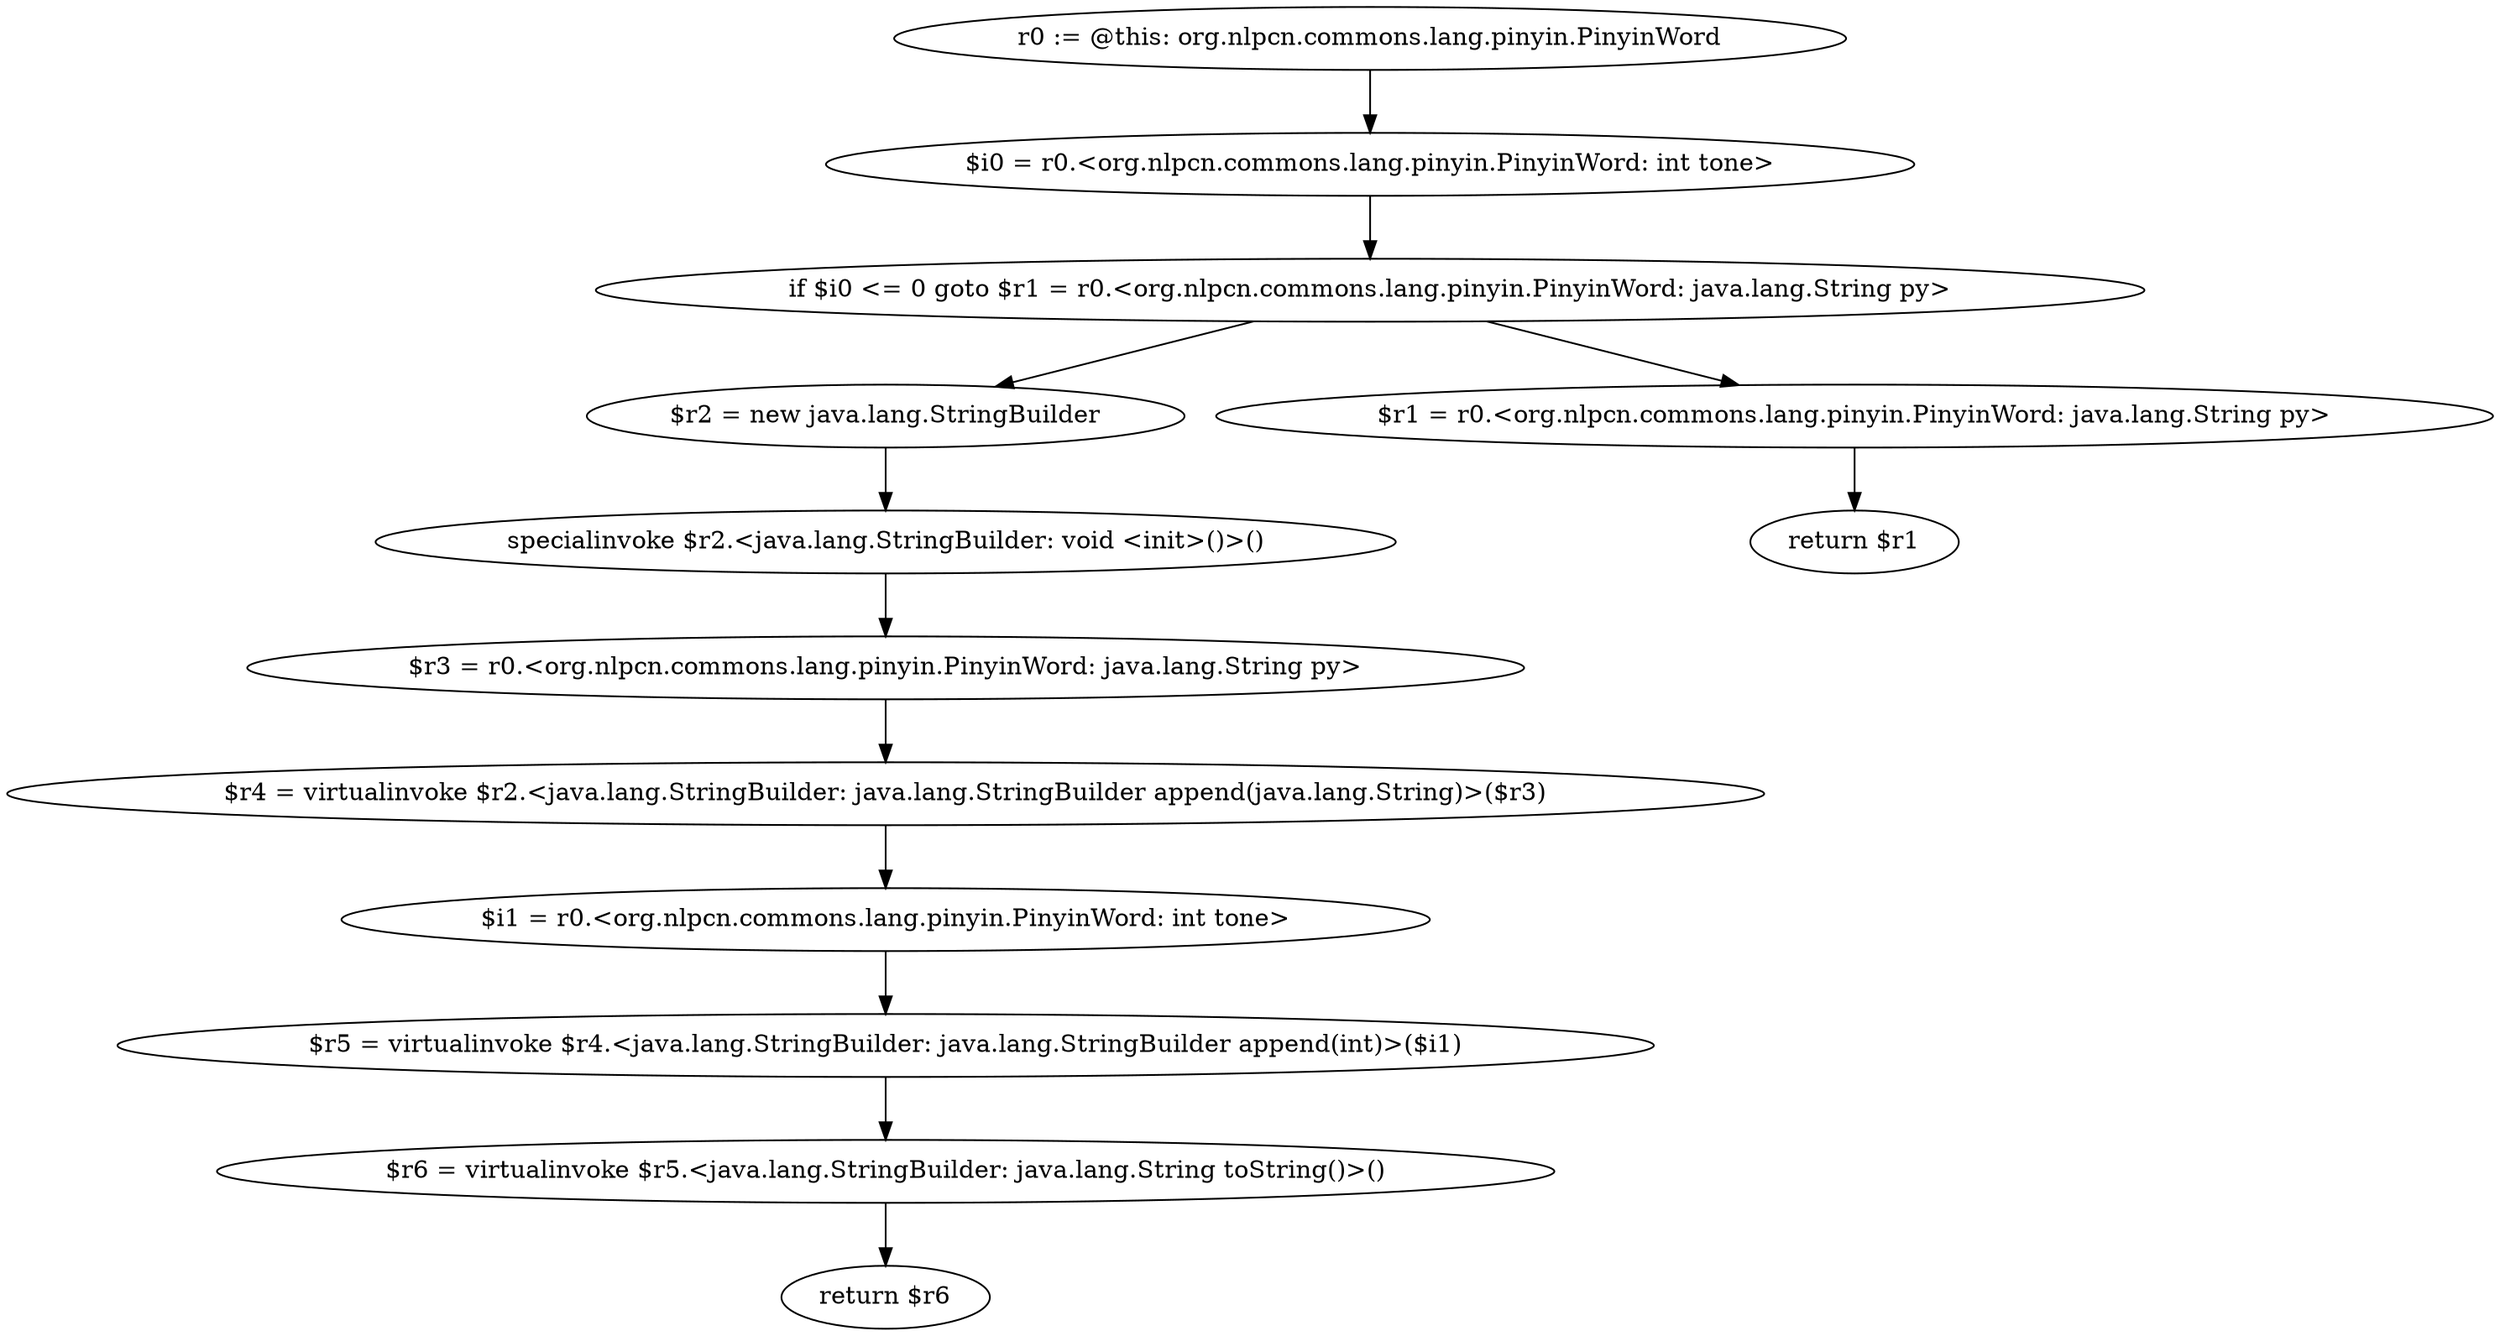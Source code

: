 digraph "unitGraph" {
    "r0 := @this: org.nlpcn.commons.lang.pinyin.PinyinWord"
    "$i0 = r0.<org.nlpcn.commons.lang.pinyin.PinyinWord: int tone>"
    "if $i0 <= 0 goto $r1 = r0.<org.nlpcn.commons.lang.pinyin.PinyinWord: java.lang.String py>"
    "$r2 = new java.lang.StringBuilder"
    "specialinvoke $r2.<java.lang.StringBuilder: void <init>()>()"
    "$r3 = r0.<org.nlpcn.commons.lang.pinyin.PinyinWord: java.lang.String py>"
    "$r4 = virtualinvoke $r2.<java.lang.StringBuilder: java.lang.StringBuilder append(java.lang.String)>($r3)"
    "$i1 = r0.<org.nlpcn.commons.lang.pinyin.PinyinWord: int tone>"
    "$r5 = virtualinvoke $r4.<java.lang.StringBuilder: java.lang.StringBuilder append(int)>($i1)"
    "$r6 = virtualinvoke $r5.<java.lang.StringBuilder: java.lang.String toString()>()"
    "return $r6"
    "$r1 = r0.<org.nlpcn.commons.lang.pinyin.PinyinWord: java.lang.String py>"
    "return $r1"
    "r0 := @this: org.nlpcn.commons.lang.pinyin.PinyinWord"->"$i0 = r0.<org.nlpcn.commons.lang.pinyin.PinyinWord: int tone>";
    "$i0 = r0.<org.nlpcn.commons.lang.pinyin.PinyinWord: int tone>"->"if $i0 <= 0 goto $r1 = r0.<org.nlpcn.commons.lang.pinyin.PinyinWord: java.lang.String py>";
    "if $i0 <= 0 goto $r1 = r0.<org.nlpcn.commons.lang.pinyin.PinyinWord: java.lang.String py>"->"$r2 = new java.lang.StringBuilder";
    "if $i0 <= 0 goto $r1 = r0.<org.nlpcn.commons.lang.pinyin.PinyinWord: java.lang.String py>"->"$r1 = r0.<org.nlpcn.commons.lang.pinyin.PinyinWord: java.lang.String py>";
    "$r2 = new java.lang.StringBuilder"->"specialinvoke $r2.<java.lang.StringBuilder: void <init>()>()";
    "specialinvoke $r2.<java.lang.StringBuilder: void <init>()>()"->"$r3 = r0.<org.nlpcn.commons.lang.pinyin.PinyinWord: java.lang.String py>";
    "$r3 = r0.<org.nlpcn.commons.lang.pinyin.PinyinWord: java.lang.String py>"->"$r4 = virtualinvoke $r2.<java.lang.StringBuilder: java.lang.StringBuilder append(java.lang.String)>($r3)";
    "$r4 = virtualinvoke $r2.<java.lang.StringBuilder: java.lang.StringBuilder append(java.lang.String)>($r3)"->"$i1 = r0.<org.nlpcn.commons.lang.pinyin.PinyinWord: int tone>";
    "$i1 = r0.<org.nlpcn.commons.lang.pinyin.PinyinWord: int tone>"->"$r5 = virtualinvoke $r4.<java.lang.StringBuilder: java.lang.StringBuilder append(int)>($i1)";
    "$r5 = virtualinvoke $r4.<java.lang.StringBuilder: java.lang.StringBuilder append(int)>($i1)"->"$r6 = virtualinvoke $r5.<java.lang.StringBuilder: java.lang.String toString()>()";
    "$r6 = virtualinvoke $r5.<java.lang.StringBuilder: java.lang.String toString()>()"->"return $r6";
    "$r1 = r0.<org.nlpcn.commons.lang.pinyin.PinyinWord: java.lang.String py>"->"return $r1";
}
